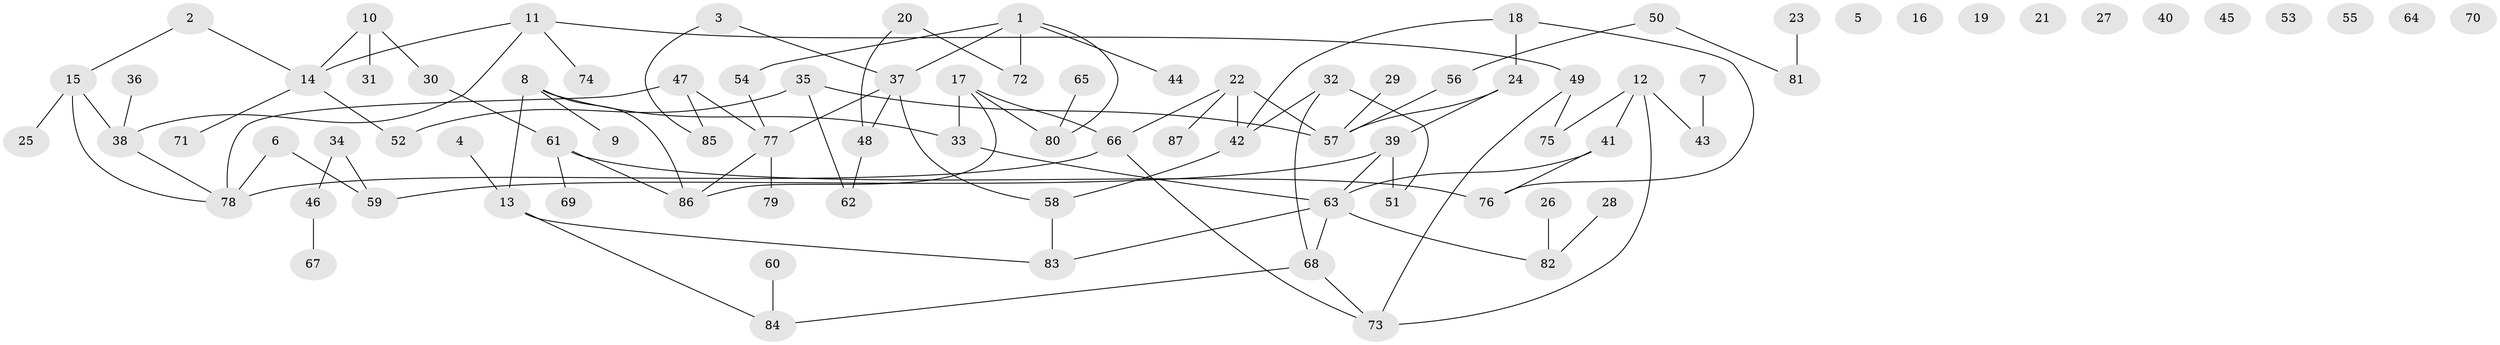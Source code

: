 // Generated by graph-tools (version 1.1) at 2025/49/03/09/25 03:49:04]
// undirected, 87 vertices, 101 edges
graph export_dot {
graph [start="1"]
  node [color=gray90,style=filled];
  1;
  2;
  3;
  4;
  5;
  6;
  7;
  8;
  9;
  10;
  11;
  12;
  13;
  14;
  15;
  16;
  17;
  18;
  19;
  20;
  21;
  22;
  23;
  24;
  25;
  26;
  27;
  28;
  29;
  30;
  31;
  32;
  33;
  34;
  35;
  36;
  37;
  38;
  39;
  40;
  41;
  42;
  43;
  44;
  45;
  46;
  47;
  48;
  49;
  50;
  51;
  52;
  53;
  54;
  55;
  56;
  57;
  58;
  59;
  60;
  61;
  62;
  63;
  64;
  65;
  66;
  67;
  68;
  69;
  70;
  71;
  72;
  73;
  74;
  75;
  76;
  77;
  78;
  79;
  80;
  81;
  82;
  83;
  84;
  85;
  86;
  87;
  1 -- 37;
  1 -- 44;
  1 -- 54;
  1 -- 72;
  1 -- 80;
  2 -- 14;
  2 -- 15;
  3 -- 37;
  3 -- 85;
  4 -- 13;
  6 -- 59;
  6 -- 78;
  7 -- 43;
  8 -- 9;
  8 -- 13;
  8 -- 33;
  8 -- 86;
  10 -- 14;
  10 -- 30;
  10 -- 31;
  11 -- 14;
  11 -- 38;
  11 -- 49;
  11 -- 74;
  12 -- 41;
  12 -- 43;
  12 -- 73;
  12 -- 75;
  13 -- 83;
  13 -- 84;
  14 -- 52;
  14 -- 71;
  15 -- 25;
  15 -- 38;
  15 -- 78;
  17 -- 33;
  17 -- 66;
  17 -- 80;
  17 -- 86;
  18 -- 24;
  18 -- 42;
  18 -- 76;
  20 -- 48;
  20 -- 72;
  22 -- 42;
  22 -- 57;
  22 -- 66;
  22 -- 87;
  23 -- 81;
  24 -- 39;
  24 -- 57;
  26 -- 82;
  28 -- 82;
  29 -- 57;
  30 -- 61;
  32 -- 42;
  32 -- 51;
  32 -- 68;
  33 -- 63;
  34 -- 46;
  34 -- 59;
  35 -- 52;
  35 -- 57;
  35 -- 62;
  36 -- 38;
  37 -- 48;
  37 -- 58;
  37 -- 77;
  38 -- 78;
  39 -- 51;
  39 -- 59;
  39 -- 63;
  41 -- 63;
  41 -- 76;
  42 -- 58;
  46 -- 67;
  47 -- 77;
  47 -- 78;
  47 -- 85;
  48 -- 62;
  49 -- 73;
  49 -- 75;
  50 -- 56;
  50 -- 81;
  54 -- 77;
  56 -- 57;
  58 -- 83;
  60 -- 84;
  61 -- 69;
  61 -- 76;
  61 -- 86;
  63 -- 68;
  63 -- 82;
  63 -- 83;
  65 -- 80;
  66 -- 73;
  66 -- 78;
  68 -- 73;
  68 -- 84;
  77 -- 79;
  77 -- 86;
}
